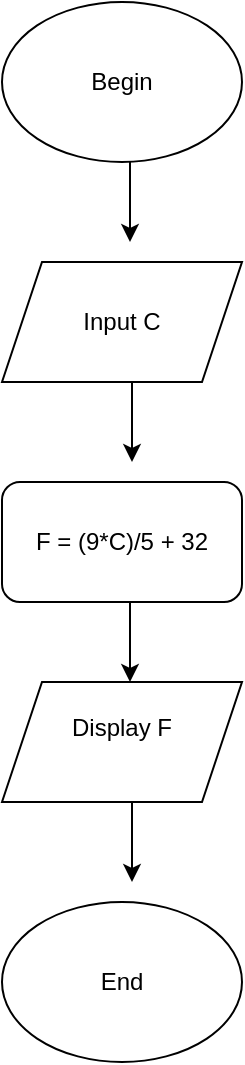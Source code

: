 <mxfile version="20.8.20" type="device"><diagram name="Page-1" id="fr6hfZFCYdvKLAg7rpeP"><mxGraphModel dx="954" dy="623" grid="1" gridSize="10" guides="1" tooltips="1" connect="1" arrows="1" fold="1" page="1" pageScale="1" pageWidth="850" pageHeight="1100" math="0" shadow="0"><root><mxCell id="0"/><mxCell id="1" parent="0"/><object label="Begin" id="GOFgp64TnbCVIdchDcjA-1"><mxCell style="ellipse;whiteSpace=wrap;html=1;" vertex="1" parent="1"><mxGeometry x="360" y="40" width="120" height="80" as="geometry"/></mxCell></object><mxCell id="GOFgp64TnbCVIdchDcjA-2" value="Input C" style="shape=parallelogram;perimeter=parallelogramPerimeter;whiteSpace=wrap;html=1;fixedSize=1;" vertex="1" parent="1"><mxGeometry x="360" y="170" width="120" height="60" as="geometry"/></mxCell><mxCell id="GOFgp64TnbCVIdchDcjA-3" value="F = (9*C)/5 + 32" style="rounded=1;whiteSpace=wrap;html=1;" vertex="1" parent="1"><mxGeometry x="360" y="280" width="120" height="60" as="geometry"/></mxCell><mxCell id="GOFgp64TnbCVIdchDcjA-4" value="Display F&lt;br/&gt;&lt;br/&gt;" style="shape=parallelogram;perimeter=parallelogramPerimeter;whiteSpace=wrap;html=1;fixedSize=1;" vertex="1" parent="1"><mxGeometry x="360" y="380" width="120" height="60" as="geometry"/></mxCell><mxCell id="GOFgp64TnbCVIdchDcjA-5" value="End" style="ellipse;whiteSpace=wrap;html=1;" vertex="1" parent="1"><mxGeometry x="360" y="490" width="120" height="80" as="geometry"/></mxCell><mxCell id="GOFgp64TnbCVIdchDcjA-6" value="" style="endArrow=classic;html=1;rounded=0;" edge="1" parent="1"><mxGeometry width="50" height="50" relative="1" as="geometry"><mxPoint x="424" y="120" as="sourcePoint"/><mxPoint x="424" y="160" as="targetPoint"/></mxGeometry></mxCell><mxCell id="GOFgp64TnbCVIdchDcjA-7" value="" style="endArrow=classic;html=1;rounded=0;" edge="1" parent="1"><mxGeometry width="50" height="50" relative="1" as="geometry"><mxPoint x="425" y="230" as="sourcePoint"/><mxPoint x="425" y="270" as="targetPoint"/></mxGeometry></mxCell><mxCell id="GOFgp64TnbCVIdchDcjA-8" value="" style="endArrow=classic;html=1;rounded=0;" edge="1" parent="1"><mxGeometry width="50" height="50" relative="1" as="geometry"><mxPoint x="424" y="340" as="sourcePoint"/><mxPoint x="424" y="380" as="targetPoint"/></mxGeometry></mxCell><mxCell id="GOFgp64TnbCVIdchDcjA-9" value="" style="endArrow=classic;html=1;rounded=0;" edge="1" parent="1"><mxGeometry width="50" height="50" relative="1" as="geometry"><mxPoint x="425" y="440" as="sourcePoint"/><mxPoint x="425" y="480" as="targetPoint"/></mxGeometry></mxCell></root></mxGraphModel></diagram></mxfile>